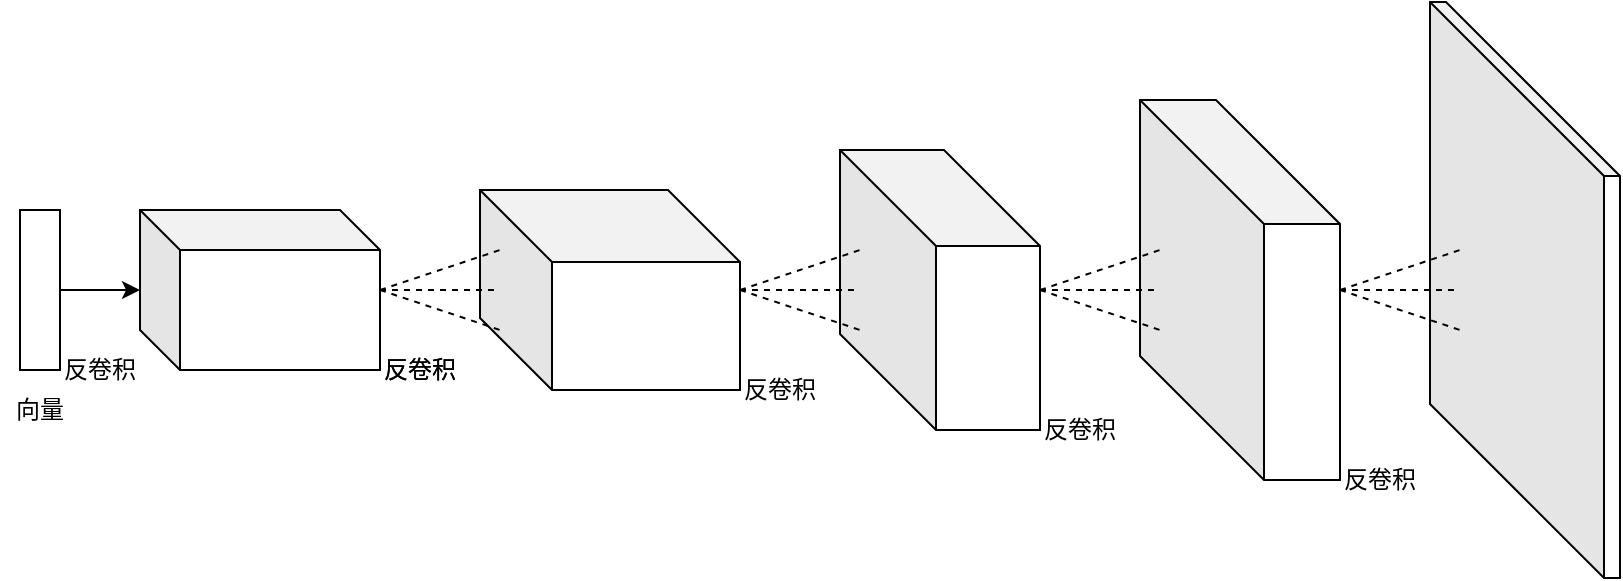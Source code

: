<mxfile version="12.0.2" type="github" pages="1"><diagram id="GC6Oa__-T2-l7yNEyOVu" name="第 1 页"><mxGraphModel dx="1054" dy="416" grid="0" gridSize="10" guides="1" tooltips="1" connect="1" arrows="1" fold="1" page="1" pageScale="1" pageWidth="827" pageHeight="1169" math="0" shadow="0"><root><mxCell id="0"/><mxCell id="1" parent="0"/><mxCell id="FUoM-Y5ImN5Ee78LAm2w-42" value="" style="edgeStyle=orthogonalEdgeStyle;rounded=0;orthogonalLoop=1;jettySize=auto;html=1;" edge="1" parent="1" source="FUoM-Y5ImN5Ee78LAm2w-1" target="FUoM-Y5ImN5Ee78LAm2w-2"><mxGeometry relative="1" as="geometry"/></mxCell><mxCell id="FUoM-Y5ImN5Ee78LAm2w-1" value="" style="rounded=0;whiteSpace=wrap;html=1;" vertex="1" parent="1"><mxGeometry x="20" y="160" width="20" height="80" as="geometry"/></mxCell><mxCell id="FUoM-Y5ImN5Ee78LAm2w-2" value="" style="shape=cube;whiteSpace=wrap;html=1;boundedLbl=1;backgroundOutline=1;darkOpacity=0.05;darkOpacity2=0.1;" vertex="1" parent="1"><mxGeometry x="80" y="160" width="120" height="80" as="geometry"/></mxCell><mxCell id="FUoM-Y5ImN5Ee78LAm2w-3" value="" style="shape=cube;whiteSpace=wrap;html=1;boundedLbl=1;backgroundOutline=1;darkOpacity=0.05;darkOpacity2=0.1;size=36;" vertex="1" parent="1"><mxGeometry x="250" y="150" width="130" height="100" as="geometry"/></mxCell><mxCell id="FUoM-Y5ImN5Ee78LAm2w-5" value="" style="shape=cube;whiteSpace=wrap;html=1;boundedLbl=1;backgroundOutline=1;darkOpacity=0.05;darkOpacity2=0.1;size=48;" vertex="1" parent="1"><mxGeometry x="430" y="130" width="100" height="140" as="geometry"/></mxCell><mxCell id="FUoM-Y5ImN5Ee78LAm2w-8" value="" style="shape=cube;whiteSpace=wrap;html=1;boundedLbl=1;backgroundOutline=1;darkOpacity=0.05;darkOpacity2=0.1;size=62;" vertex="1" parent="1"><mxGeometry x="580" y="105" width="100" height="190" as="geometry"/></mxCell><mxCell id="FUoM-Y5ImN5Ee78LAm2w-10" value="" style="shape=cube;whiteSpace=wrap;html=1;boundedLbl=1;backgroundOutline=1;darkOpacity=0.05;darkOpacity2=0.1;size=87;" vertex="1" parent="1"><mxGeometry x="725" y="56" width="95" height="288" as="geometry"/></mxCell><mxCell id="FUoM-Y5ImN5Ee78LAm2w-26" value="" style="endArrow=none;dashed=1;html=1;" edge="1" parent="1"><mxGeometry width="50" height="50" relative="1" as="geometry"><mxPoint x="200" y="200" as="sourcePoint"/><mxPoint x="260" y="180" as="targetPoint"/></mxGeometry></mxCell><mxCell id="FUoM-Y5ImN5Ee78LAm2w-27" value="" style="endArrow=none;dashed=1;html=1;" edge="1" parent="1"><mxGeometry width="50" height="50" relative="1" as="geometry"><mxPoint x="200" y="200" as="sourcePoint"/><mxPoint x="260" y="200" as="targetPoint"/></mxGeometry></mxCell><mxCell id="FUoM-Y5ImN5Ee78LAm2w-28" value="" style="endArrow=none;dashed=1;html=1;" edge="1" parent="1"><mxGeometry width="50" height="50" relative="1" as="geometry"><mxPoint x="200" y="200" as="sourcePoint"/><mxPoint x="260" y="220" as="targetPoint"/></mxGeometry></mxCell><mxCell id="FUoM-Y5ImN5Ee78LAm2w-33" value="" style="endArrow=none;dashed=1;html=1;" edge="1" parent="1"><mxGeometry width="50" height="50" relative="1" as="geometry"><mxPoint x="380" y="200" as="sourcePoint"/><mxPoint x="440" y="180" as="targetPoint"/></mxGeometry></mxCell><mxCell id="FUoM-Y5ImN5Ee78LAm2w-34" value="" style="endArrow=none;dashed=1;html=1;" edge="1" parent="1"><mxGeometry width="50" height="50" relative="1" as="geometry"><mxPoint x="380" y="200" as="sourcePoint"/><mxPoint x="440" y="200" as="targetPoint"/></mxGeometry></mxCell><mxCell id="FUoM-Y5ImN5Ee78LAm2w-35" value="" style="endArrow=none;dashed=1;html=1;" edge="1" parent="1"><mxGeometry width="50" height="50" relative="1" as="geometry"><mxPoint x="380" y="200" as="sourcePoint"/><mxPoint x="440" y="220" as="targetPoint"/></mxGeometry></mxCell><mxCell id="FUoM-Y5ImN5Ee78LAm2w-36" value="" style="endArrow=none;dashed=1;html=1;" edge="1" parent="1"><mxGeometry width="50" height="50" relative="1" as="geometry"><mxPoint x="530" y="200" as="sourcePoint"/><mxPoint x="590" y="180" as="targetPoint"/></mxGeometry></mxCell><mxCell id="FUoM-Y5ImN5Ee78LAm2w-37" value="" style="endArrow=none;dashed=1;html=1;" edge="1" parent="1"><mxGeometry width="50" height="50" relative="1" as="geometry"><mxPoint x="530" y="200" as="sourcePoint"/><mxPoint x="590" y="200" as="targetPoint"/></mxGeometry></mxCell><mxCell id="FUoM-Y5ImN5Ee78LAm2w-38" value="" style="endArrow=none;dashed=1;html=1;" edge="1" parent="1"><mxGeometry width="50" height="50" relative="1" as="geometry"><mxPoint x="530" y="200" as="sourcePoint"/><mxPoint x="590" y="220" as="targetPoint"/></mxGeometry></mxCell><mxCell id="FUoM-Y5ImN5Ee78LAm2w-39" value="" style="endArrow=none;dashed=1;html=1;" edge="1" parent="1"><mxGeometry width="50" height="50" relative="1" as="geometry"><mxPoint x="680" y="200" as="sourcePoint"/><mxPoint x="740" y="180" as="targetPoint"/></mxGeometry></mxCell><mxCell id="FUoM-Y5ImN5Ee78LAm2w-40" value="" style="endArrow=none;dashed=1;html=1;" edge="1" parent="1"><mxGeometry width="50" height="50" relative="1" as="geometry"><mxPoint x="680" y="200" as="sourcePoint"/><mxPoint x="740" y="200" as="targetPoint"/></mxGeometry></mxCell><mxCell id="FUoM-Y5ImN5Ee78LAm2w-41" value="" style="endArrow=none;dashed=1;html=1;" edge="1" parent="1"><mxGeometry width="50" height="50" relative="1" as="geometry"><mxPoint x="680" y="200" as="sourcePoint"/><mxPoint x="740" y="220" as="targetPoint"/></mxGeometry></mxCell><mxCell id="FUoM-Y5ImN5Ee78LAm2w-44" value="向量" style="text;html=1;strokeColor=none;fillColor=none;align=center;verticalAlign=middle;whiteSpace=wrap;rounded=0;" vertex="1" parent="1"><mxGeometry x="10" y="250" width="40" height="20" as="geometry"/></mxCell><mxCell id="FUoM-Y5ImN5Ee78LAm2w-48" value="反卷积" style="text;html=1;strokeColor=none;fillColor=none;align=center;verticalAlign=middle;whiteSpace=wrap;rounded=0;" vertex="1" parent="1"><mxGeometry x="40" y="230" width="40" height="20" as="geometry"/></mxCell><mxCell id="FUoM-Y5ImN5Ee78LAm2w-49" value="反卷积" style="text;html=1;strokeColor=none;fillColor=none;align=center;verticalAlign=middle;whiteSpace=wrap;rounded=0;" vertex="1" parent="1"><mxGeometry x="200" y="230" width="40" height="20" as="geometry"/></mxCell><mxCell id="FUoM-Y5ImN5Ee78LAm2w-50" value="反卷积" style="text;html=1;strokeColor=none;fillColor=none;align=center;verticalAlign=middle;whiteSpace=wrap;rounded=0;" vertex="1" parent="1"><mxGeometry x="380" y="240" width="40" height="20" as="geometry"/></mxCell><mxCell id="FUoM-Y5ImN5Ee78LAm2w-51" value="反卷积" style="text;html=1;strokeColor=none;fillColor=none;align=center;verticalAlign=middle;whiteSpace=wrap;rounded=0;" vertex="1" parent="1"><mxGeometry x="200" y="230" width="40" height="20" as="geometry"/></mxCell><mxCell id="FUoM-Y5ImN5Ee78LAm2w-53" value="反卷积" style="text;html=1;strokeColor=none;fillColor=none;align=center;verticalAlign=middle;whiteSpace=wrap;rounded=0;" vertex="1" parent="1"><mxGeometry x="530" y="260" width="40" height="20" as="geometry"/></mxCell><mxCell id="FUoM-Y5ImN5Ee78LAm2w-54" value="反卷积" style="text;html=1;strokeColor=none;fillColor=none;align=center;verticalAlign=middle;whiteSpace=wrap;rounded=0;" vertex="1" parent="1"><mxGeometry x="680" y="285" width="40" height="20" as="geometry"/></mxCell></root></mxGraphModel></diagram></mxfile>
